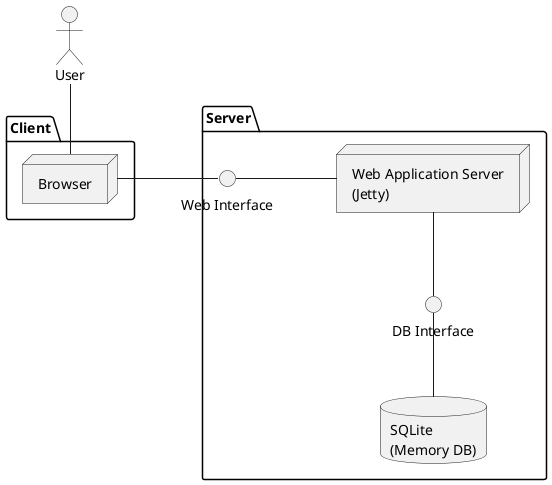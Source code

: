 @startuml

skinparam nodesep 100

actor User


package "Client" {
node Browser

}

package "Server" {

node webServ1 [
Web Application Server
(Jetty)
]

interface "Web Interface" as webint
interface "DB Interface" as dbint

database db1[
SQLite
(Memory DB)
]
}

User -- Browser
Browser - webint
webint - webServ1
webServ1 -- dbint
dbint -- db1

@enduml
